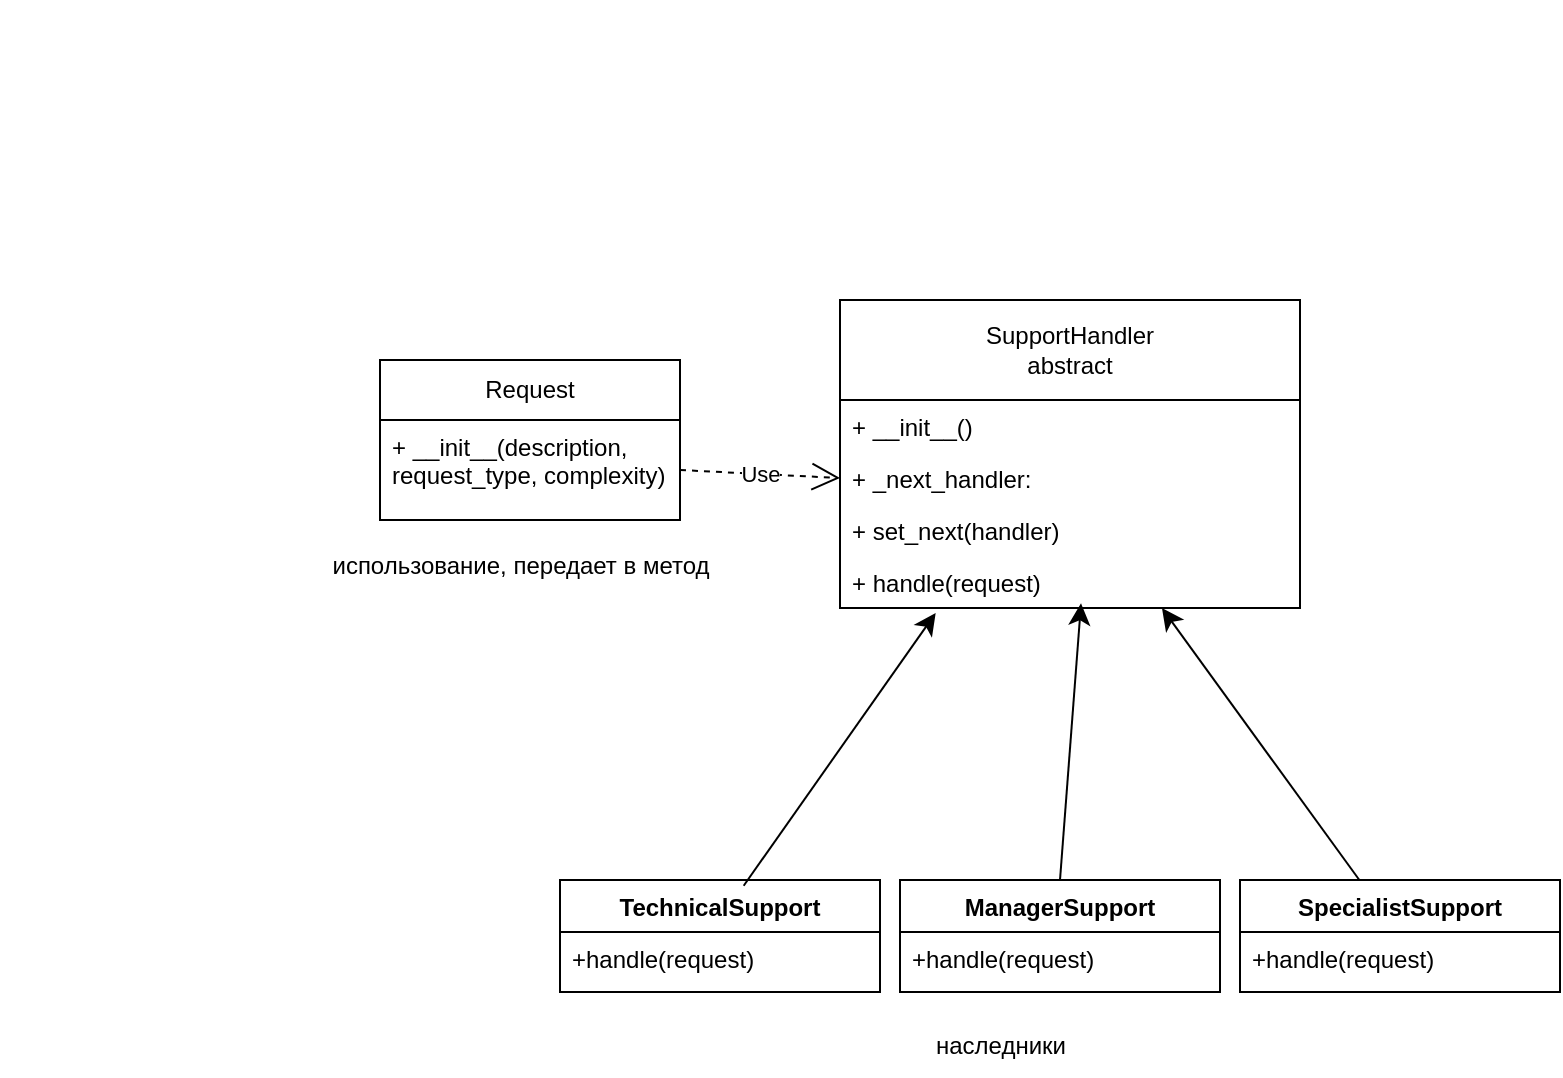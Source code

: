 <mxfile version="28.1.2">
  <diagram name="Page-1" id="lJJ2WCTsfUAfGnqkNitP">
    <mxGraphModel dx="1478" dy="874" grid="1" gridSize="10" guides="1" tooltips="1" connect="1" arrows="1" fold="1" page="1" pageScale="1" pageWidth="850" pageHeight="1100" math="0" shadow="0">
      <root>
        <mxCell id="0" />
        <mxCell id="1" parent="0" />
        <mxCell id="HWwObs3WVSBn3xBXuyly-1" value="&lt;div&gt;SupportHandler&lt;/div&gt;&lt;div&gt;abstract&lt;/div&gt;" style="swimlane;fontStyle=0;childLayout=stackLayout;horizontal=1;startSize=50;fillColor=none;horizontalStack=0;resizeParent=1;resizeParentMax=0;resizeLast=0;collapsible=1;marginBottom=0;whiteSpace=wrap;html=1;" vertex="1" parent="1">
          <mxGeometry x="210" y="180" width="230" height="154" as="geometry" />
        </mxCell>
        <mxCell id="HWwObs3WVSBn3xBXuyly-2" value="+ __init__()" style="text;strokeColor=none;fillColor=none;align=left;verticalAlign=top;spacingLeft=4;spacingRight=4;overflow=hidden;rotatable=0;points=[[0,0.5],[1,0.5]];portConstraint=eastwest;whiteSpace=wrap;html=1;" vertex="1" parent="HWwObs3WVSBn3xBXuyly-1">
          <mxGeometry y="50" width="230" height="26" as="geometry" />
        </mxCell>
        <mxCell id="HWwObs3WVSBn3xBXuyly-3" value="+ _next_handler:&amp;nbsp;" style="text;strokeColor=none;fillColor=none;align=left;verticalAlign=top;spacingLeft=4;spacingRight=4;overflow=hidden;rotatable=0;points=[[0,0.5],[1,0.5]];portConstraint=eastwest;whiteSpace=wrap;html=1;" vertex="1" parent="HWwObs3WVSBn3xBXuyly-1">
          <mxGeometry y="76" width="230" height="26" as="geometry" />
        </mxCell>
        <mxCell id="HWwObs3WVSBn3xBXuyly-4" value="+ set_next(handler)" style="text;strokeColor=none;fillColor=none;align=left;verticalAlign=top;spacingLeft=4;spacingRight=4;overflow=hidden;rotatable=0;points=[[0,0.5],[1,0.5]];portConstraint=eastwest;whiteSpace=wrap;html=1;" vertex="1" parent="HWwObs3WVSBn3xBXuyly-1">
          <mxGeometry y="102" width="230" height="26" as="geometry" />
        </mxCell>
        <mxCell id="HWwObs3WVSBn3xBXuyly-5" value="+ handle(request)" style="text;strokeColor=none;fillColor=none;align=left;verticalAlign=top;spacingLeft=4;spacingRight=4;overflow=hidden;rotatable=0;points=[[0,0.5],[1,0.5]];portConstraint=eastwest;whiteSpace=wrap;html=1;" vertex="1" parent="HWwObs3WVSBn3xBXuyly-1">
          <mxGeometry y="128" width="230" height="26" as="geometry" />
        </mxCell>
        <mxCell id="HWwObs3WVSBn3xBXuyly-17" value="TechnicalSupport" style="swimlane;fontStyle=1;align=center;verticalAlign=top;childLayout=stackLayout;horizontal=1;startSize=26;horizontalStack=0;resizeParent=1;resizeParentMax=0;resizeLast=0;collapsible=1;marginBottom=0;whiteSpace=wrap;html=1;" vertex="1" parent="1">
          <mxGeometry x="70" y="470" width="160" height="56" as="geometry" />
        </mxCell>
        <mxCell id="HWwObs3WVSBn3xBXuyly-18" value="+handle(request)" style="text;strokeColor=none;fillColor=none;align=left;verticalAlign=top;spacingLeft=4;spacingRight=4;overflow=hidden;rotatable=0;points=[[0,0.5],[1,0.5]];portConstraint=eastwest;whiteSpace=wrap;html=1;" vertex="1" parent="HWwObs3WVSBn3xBXuyly-17">
          <mxGeometry y="26" width="160" height="30" as="geometry" />
        </mxCell>
        <mxCell id="HWwObs3WVSBn3xBXuyly-19" value="ManagerSupport" style="swimlane;fontStyle=1;align=center;verticalAlign=top;childLayout=stackLayout;horizontal=1;startSize=26;horizontalStack=0;resizeParent=1;resizeParentMax=0;resizeLast=0;collapsible=1;marginBottom=0;whiteSpace=wrap;html=1;" vertex="1" parent="1">
          <mxGeometry x="240" y="470" width="160" height="56" as="geometry" />
        </mxCell>
        <mxCell id="HWwObs3WVSBn3xBXuyly-20" value="+handle(request)" style="text;strokeColor=none;fillColor=none;align=left;verticalAlign=top;spacingLeft=4;spacingRight=4;overflow=hidden;rotatable=0;points=[[0,0.5],[1,0.5]];portConstraint=eastwest;whiteSpace=wrap;html=1;" vertex="1" parent="HWwObs3WVSBn3xBXuyly-19">
          <mxGeometry y="26" width="160" height="30" as="geometry" />
        </mxCell>
        <mxCell id="HWwObs3WVSBn3xBXuyly-21" value="SpecialistSupport" style="swimlane;fontStyle=1;align=center;verticalAlign=top;childLayout=stackLayout;horizontal=1;startSize=26;horizontalStack=0;resizeParent=1;resizeParentMax=0;resizeLast=0;collapsible=1;marginBottom=0;whiteSpace=wrap;html=1;" vertex="1" parent="1">
          <mxGeometry x="410" y="470" width="160" height="56" as="geometry" />
        </mxCell>
        <mxCell id="HWwObs3WVSBn3xBXuyly-22" value="+handle(request)" style="text;strokeColor=none;fillColor=none;align=left;verticalAlign=top;spacingLeft=4;spacingRight=4;overflow=hidden;rotatable=0;points=[[0,0.5],[1,0.5]];portConstraint=eastwest;whiteSpace=wrap;html=1;" vertex="1" parent="HWwObs3WVSBn3xBXuyly-21">
          <mxGeometry y="26" width="160" height="30" as="geometry" />
        </mxCell>
        <mxCell id="HWwObs3WVSBn3xBXuyly-23" value="Request" style="swimlane;fontStyle=0;childLayout=stackLayout;horizontal=1;startSize=30;fillColor=none;horizontalStack=0;resizeParent=1;resizeParentMax=0;resizeLast=0;collapsible=1;marginBottom=0;whiteSpace=wrap;html=1;" vertex="1" parent="1">
          <mxGeometry x="-20" y="210" width="150" height="80" as="geometry" />
        </mxCell>
        <mxCell id="HWwObs3WVSBn3xBXuyly-24" value="+ __init__(description, request_type, complexity)" style="text;strokeColor=none;fillColor=none;align=left;verticalAlign=top;spacingLeft=4;spacingRight=4;overflow=hidden;rotatable=0;points=[[0,0.5],[1,0.5]];portConstraint=eastwest;whiteSpace=wrap;html=1;" vertex="1" parent="HWwObs3WVSBn3xBXuyly-23">
          <mxGeometry y="30" width="150" height="50" as="geometry" />
        </mxCell>
        <mxCell id="HWwObs3WVSBn3xBXuyly-27" value="&amp;nbsp;" style="text;whiteSpace=wrap;html=1;" vertex="1" parent="1">
          <mxGeometry x="-140" y="30" width="40" height="40" as="geometry" />
        </mxCell>
        <mxCell id="HWwObs3WVSBn3xBXuyly-28" value="&amp;nbsp;" style="text;whiteSpace=wrap;html=1;" vertex="1" parent="1">
          <mxGeometry x="-210" y="460" width="40" height="40" as="geometry" />
        </mxCell>
        <mxCell id="HWwObs3WVSBn3xBXuyly-31" value="" style="endArrow=classic;html=1;rounded=0;fontSize=12;startSize=8;endSize=8;curved=1;entryX=0.7;entryY=1.003;entryDx=0;entryDy=0;entryPerimeter=0;" edge="1" parent="1" source="HWwObs3WVSBn3xBXuyly-21" target="HWwObs3WVSBn3xBXuyly-5">
          <mxGeometry width="50" height="50" relative="1" as="geometry">
            <mxPoint x="290" y="812" as="sourcePoint" />
            <mxPoint x="391.93" y="363.12" as="targetPoint" />
          </mxGeometry>
        </mxCell>
        <mxCell id="HWwObs3WVSBn3xBXuyly-32" value="" style="endArrow=classic;html=1;rounded=0;fontSize=12;startSize=8;endSize=8;curved=1;entryX=0.524;entryY=0.91;entryDx=0;entryDy=0;entryPerimeter=0;exitX=0.5;exitY=0;exitDx=0;exitDy=0;" edge="1" parent="1" source="HWwObs3WVSBn3xBXuyly-19" target="HWwObs3WVSBn3xBXuyly-5">
          <mxGeometry width="50" height="50" relative="1" as="geometry">
            <mxPoint x="240" y="522" as="sourcePoint" />
            <mxPoint x="327" y="360" as="targetPoint" />
          </mxGeometry>
        </mxCell>
        <mxCell id="HWwObs3WVSBn3xBXuyly-33" value="" style="endArrow=classic;html=1;rounded=0;fontSize=12;startSize=8;endSize=8;curved=1;entryX=0.208;entryY=1.096;entryDx=0;entryDy=0;entryPerimeter=0;exitX=0.574;exitY=0.051;exitDx=0;exitDy=0;exitPerimeter=0;" edge="1" parent="1" source="HWwObs3WVSBn3xBXuyly-17" target="HWwObs3WVSBn3xBXuyly-5">
          <mxGeometry width="50" height="50" relative="1" as="geometry">
            <mxPoint x="153" y="526" as="sourcePoint" />
            <mxPoint x="240" y="364" as="targetPoint" />
          </mxGeometry>
        </mxCell>
        <mxCell id="HWwObs3WVSBn3xBXuyly-35" value="Use" style="endArrow=open;endSize=12;dashed=1;html=1;rounded=0;entryX=0;entryY=0.5;entryDx=0;entryDy=0;exitX=1;exitY=0.5;exitDx=0;exitDy=0;" edge="1" parent="1" source="HWwObs3WVSBn3xBXuyly-24" target="HWwObs3WVSBn3xBXuyly-3">
          <mxGeometry width="160" relative="1" as="geometry">
            <mxPoint x="190" y="350" as="sourcePoint" />
            <mxPoint x="350" y="350" as="targetPoint" />
          </mxGeometry>
        </mxCell>
        <mxCell id="HWwObs3WVSBn3xBXuyly-36" value="наследники" style="text;html=1;align=center;verticalAlign=middle;resizable=0;points=[];autosize=1;strokeColor=none;fillColor=none;" vertex="1" parent="1">
          <mxGeometry x="250" y="538" width="80" height="30" as="geometry" />
        </mxCell>
        <mxCell id="HWwObs3WVSBn3xBXuyly-37" value="использование, передает в метод" style="text;html=1;align=center;verticalAlign=middle;resizable=0;points=[];autosize=1;strokeColor=none;fillColor=none;" vertex="1" parent="1">
          <mxGeometry x="-45" y="298" width="190" height="30" as="geometry" />
        </mxCell>
      </root>
    </mxGraphModel>
  </diagram>
</mxfile>
